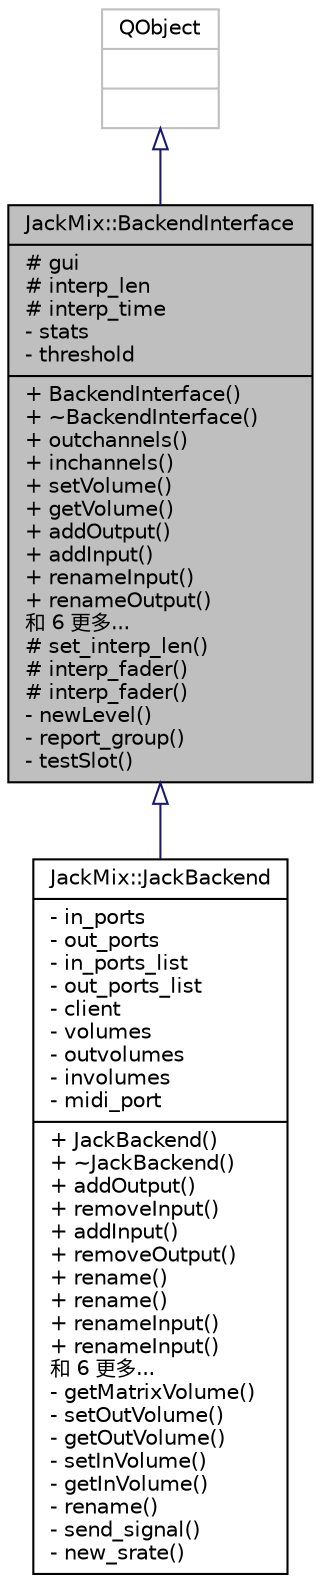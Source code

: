 digraph "JackMix::BackendInterface"
{
 // LATEX_PDF_SIZE
  edge [fontname="Helvetica",fontsize="10",labelfontname="Helvetica",labelfontsize="10"];
  node [fontname="Helvetica",fontsize="10",shape=record];
  Node1 [label="{JackMix::BackendInterface\n|# gui\l# interp_len\l# interp_time\l- stats\l- threshold\l|+ BackendInterface()\l+ ~BackendInterface()\l+ outchannels()\l+ inchannels()\l+ setVolume()\l+ getVolume()\l+ addOutput()\l+ addInput()\l+ renameInput()\l+ renameOutput()\l和 6 更多...\l# set_interp_len()\l# interp_fader()\l# interp_fader()\l- newLevel()\l- report_group()\l- testSlot()\l}",height=0.2,width=0.4,color="black", fillcolor="grey75", style="filled", fontcolor="black",tooltip="Abstract interface for backends"];
  Node2 -> Node1 [dir="back",color="midnightblue",fontsize="10",style="solid",arrowtail="onormal",fontname="Helvetica"];
  Node2 [label="{QObject\n||}",height=0.2,width=0.4,color="grey75", fillcolor="white", style="filled",tooltip=" "];
  Node1 -> Node3 [dir="back",color="midnightblue",fontsize="10",style="solid",arrowtail="onormal",fontname="Helvetica"];
  Node3 [label="{JackMix::JackBackend\n|- in_ports\l- out_ports\l- in_ports_list\l- out_ports_list\l- client\l- volumes\l- outvolumes\l- involumes\l- midi_port\l|+ JackBackend()\l+ ~JackBackend()\l+ addOutput()\l+ removeInput()\l+ addInput()\l+ removeOutput()\l+ rename()\l+ rename()\l+ renameInput()\l+ renameInput()\l和 6 更多...\l- getMatrixVolume()\l- setOutVolume()\l- getOutVolume()\l- setInVolume()\l- getInVolume()\l- rename()\l- send_signal()\l- new_srate()\l}",height=0.2,width=0.4,color="black", fillcolor="white", style="filled",URL="$d6/d69/class_jack_mix_1_1_jack_backend.html",tooltip=" "];
}
